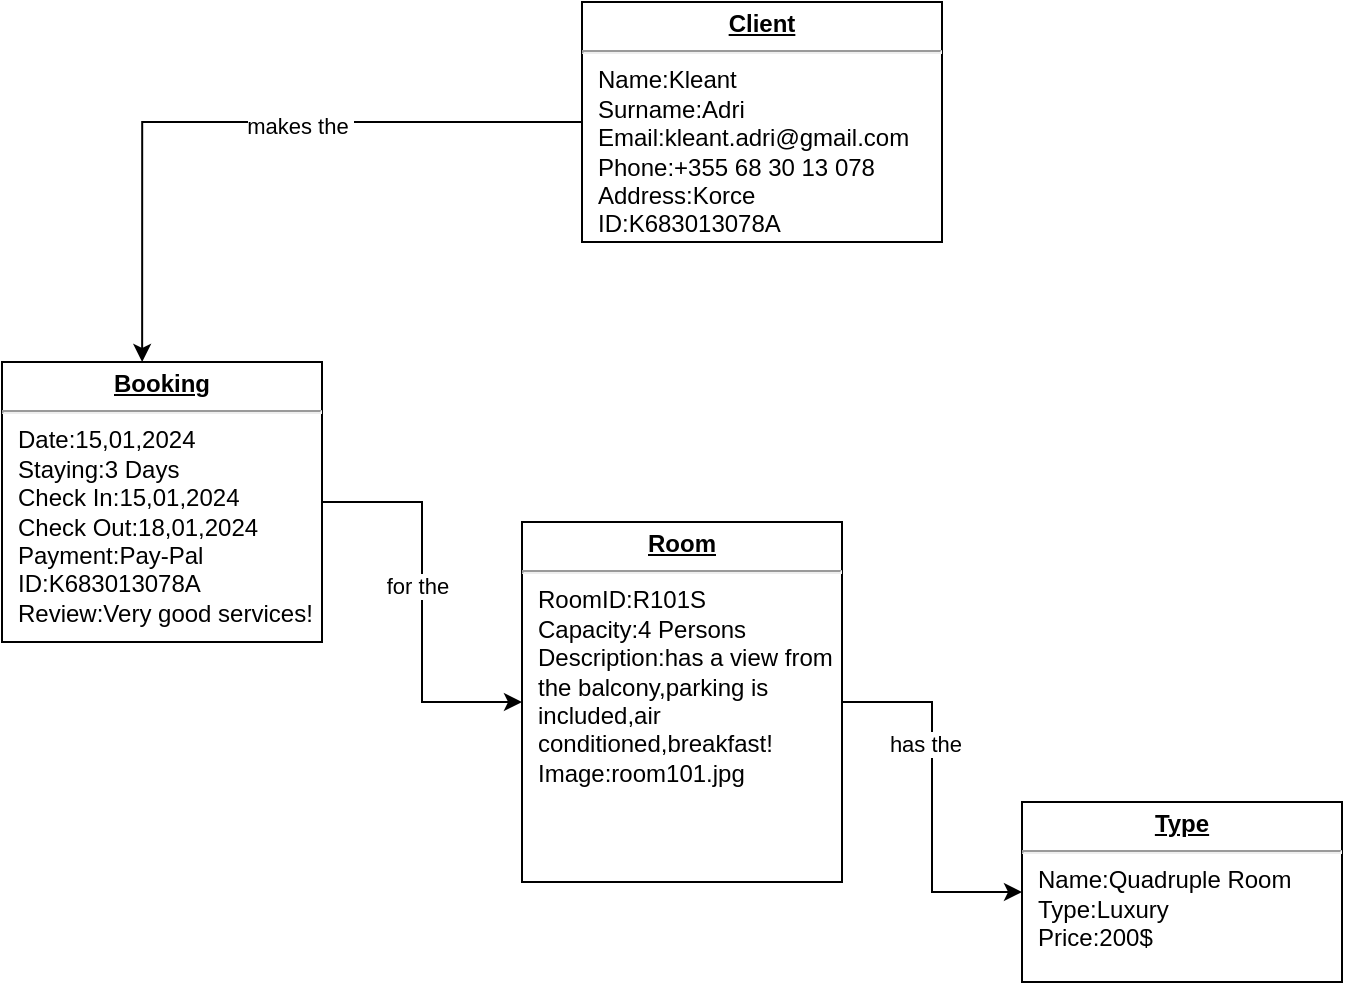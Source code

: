 <mxfile version="22.1.18" type="device">
  <diagram name="Page-1" id="5Mgk06HkU9ibWDkuRHIR">
    <mxGraphModel dx="1002" dy="577" grid="1" gridSize="10" guides="1" tooltips="1" connect="1" arrows="1" fold="1" page="1" pageScale="1" pageWidth="850" pageHeight="1100" math="0" shadow="0">
      <root>
        <mxCell id="0" />
        <mxCell id="1" parent="0" />
        <mxCell id="OYtzQfj80TmtmEDWyE_h-1" value="&lt;p style=&quot;margin:0px;margin-top:4px;text-align:center;text-decoration:underline;&quot;&gt;&lt;b&gt;Client&lt;/b&gt;&lt;/p&gt;&lt;hr&gt;&lt;p style=&quot;margin:0px;margin-left:8px;&quot;&gt;Name:Kleant&lt;/p&gt;&lt;p style=&quot;margin:0px;margin-left:8px;&quot;&gt;Surname:Adri&lt;/p&gt;&lt;p style=&quot;margin:0px;margin-left:8px;&quot;&gt;Email:kleant.adri@gmail.com&lt;/p&gt;&lt;p style=&quot;margin:0px;margin-left:8px;&quot;&gt;Phone:+355 68 30 13 078&lt;/p&gt;&lt;p style=&quot;margin:0px;margin-left:8px;&quot;&gt;Address:Korce&lt;/p&gt;&lt;p style=&quot;margin:0px;margin-left:8px;&quot;&gt;ID:K683013078A&lt;/p&gt;" style="verticalAlign=top;align=left;overflow=fill;fontSize=12;fontFamily=Helvetica;html=1;whiteSpace=wrap;" vertex="1" parent="1">
          <mxGeometry x="360" y="30" width="180" height="120" as="geometry" />
        </mxCell>
        <mxCell id="OYtzQfj80TmtmEDWyE_h-7" style="edgeStyle=orthogonalEdgeStyle;rounded=0;orthogonalLoop=1;jettySize=auto;html=1;exitX=1;exitY=0.5;exitDx=0;exitDy=0;entryX=0;entryY=0.5;entryDx=0;entryDy=0;" edge="1" parent="1" source="OYtzQfj80TmtmEDWyE_h-2" target="OYtzQfj80TmtmEDWyE_h-6">
          <mxGeometry relative="1" as="geometry" />
        </mxCell>
        <mxCell id="OYtzQfj80TmtmEDWyE_h-8" value="for the&amp;nbsp;" style="edgeLabel;html=1;align=center;verticalAlign=middle;resizable=0;points=[];" vertex="1" connectable="0" parent="OYtzQfj80TmtmEDWyE_h-7">
          <mxGeometry x="-0.087" y="-1" relative="1" as="geometry">
            <mxPoint as="offset" />
          </mxGeometry>
        </mxCell>
        <mxCell id="OYtzQfj80TmtmEDWyE_h-2" value="&lt;p style=&quot;margin:0px;margin-top:4px;text-align:center;text-decoration:underline;&quot;&gt;&lt;b&gt;Booking&lt;/b&gt;&lt;/p&gt;&lt;hr&gt;&lt;p style=&quot;margin:0px;margin-left:8px;&quot;&gt;Date:15,01,2024&lt;/p&gt;&lt;p style=&quot;margin:0px;margin-left:8px;&quot;&gt;Staying:3 Days&lt;/p&gt;&lt;p style=&quot;margin:0px;margin-left:8px;&quot;&gt;Check In:15,01,2024&lt;/p&gt;&lt;p style=&quot;margin:0px;margin-left:8px;&quot;&gt;Check Out:18,01,2024&lt;/p&gt;&lt;p style=&quot;margin:0px;margin-left:8px;&quot;&gt;Payment:Pay-Pal&lt;/p&gt;&lt;p style=&quot;margin:0px;margin-left:8px;&quot;&gt;ID:K683013078A&lt;/p&gt;&lt;p style=&quot;margin:0px;margin-left:8px;&quot;&gt;Review:Very good services!&lt;/p&gt;&lt;p style=&quot;margin:0px;margin-left:8px;&quot;&gt;&lt;br&gt;&lt;/p&gt;" style="verticalAlign=top;align=left;overflow=fill;fontSize=12;fontFamily=Helvetica;html=1;whiteSpace=wrap;" vertex="1" parent="1">
          <mxGeometry x="70" y="210" width="160" height="140" as="geometry" />
        </mxCell>
        <mxCell id="OYtzQfj80TmtmEDWyE_h-3" style="edgeStyle=orthogonalEdgeStyle;rounded=0;orthogonalLoop=1;jettySize=auto;html=1;exitX=0;exitY=0.5;exitDx=0;exitDy=0;entryX=0.438;entryY=0;entryDx=0;entryDy=0;entryPerimeter=0;" edge="1" parent="1" source="OYtzQfj80TmtmEDWyE_h-1" target="OYtzQfj80TmtmEDWyE_h-2">
          <mxGeometry relative="1" as="geometry" />
        </mxCell>
        <mxCell id="OYtzQfj80TmtmEDWyE_h-10" value="makes the&amp;nbsp;" style="edgeLabel;html=1;align=center;verticalAlign=middle;resizable=0;points=[];" vertex="1" connectable="0" parent="OYtzQfj80TmtmEDWyE_h-3">
          <mxGeometry x="-0.169" y="2" relative="1" as="geometry">
            <mxPoint as="offset" />
          </mxGeometry>
        </mxCell>
        <mxCell id="OYtzQfj80TmtmEDWyE_h-12" style="edgeStyle=orthogonalEdgeStyle;rounded=0;orthogonalLoop=1;jettySize=auto;html=1;exitX=1;exitY=0.5;exitDx=0;exitDy=0;entryX=0;entryY=0.5;entryDx=0;entryDy=0;" edge="1" parent="1" source="OYtzQfj80TmtmEDWyE_h-6" target="OYtzQfj80TmtmEDWyE_h-11">
          <mxGeometry relative="1" as="geometry" />
        </mxCell>
        <mxCell id="OYtzQfj80TmtmEDWyE_h-13" value="has the&amp;nbsp;" style="edgeLabel;html=1;align=center;verticalAlign=middle;resizable=0;points=[];" vertex="1" connectable="0" parent="OYtzQfj80TmtmEDWyE_h-12">
          <mxGeometry x="-0.289" y="-2" relative="1" as="geometry">
            <mxPoint as="offset" />
          </mxGeometry>
        </mxCell>
        <mxCell id="OYtzQfj80TmtmEDWyE_h-6" value="&lt;p style=&quot;margin:0px;margin-top:4px;text-align:center;text-decoration:underline;&quot;&gt;&lt;b&gt;Room&lt;/b&gt;&lt;/p&gt;&lt;hr&gt;&lt;p style=&quot;margin:0px;margin-left:8px;&quot;&gt;RoomID:R101S&lt;/p&gt;&lt;p style=&quot;margin:0px;margin-left:8px;&quot;&gt;Capacity:4 Persons&lt;/p&gt;&lt;p style=&quot;margin:0px;margin-left:8px;&quot;&gt;Description:has a view from the balcony,parking is included,air conditioned,breakfast!&lt;/p&gt;&lt;p style=&quot;margin:0px;margin-left:8px;&quot;&gt;Image:room101.jpg&lt;/p&gt;" style="verticalAlign=top;align=left;overflow=fill;fontSize=12;fontFamily=Helvetica;html=1;whiteSpace=wrap;" vertex="1" parent="1">
          <mxGeometry x="330" y="290" width="160" height="180" as="geometry" />
        </mxCell>
        <mxCell id="OYtzQfj80TmtmEDWyE_h-11" value="&lt;p style=&quot;margin:0px;margin-top:4px;text-align:center;text-decoration:underline;&quot;&gt;&lt;b&gt;Type&lt;/b&gt;&lt;/p&gt;&lt;hr&gt;&lt;p style=&quot;margin:0px;margin-left:8px;&quot;&gt;Name:Quadruple Room&lt;/p&gt;&lt;p style=&quot;margin:0px;margin-left:8px;&quot;&gt;Type:Luxury&lt;/p&gt;&lt;p style=&quot;margin:0px;margin-left:8px;&quot;&gt;Price:200$&lt;/p&gt;" style="verticalAlign=top;align=left;overflow=fill;fontSize=12;fontFamily=Helvetica;html=1;whiteSpace=wrap;" vertex="1" parent="1">
          <mxGeometry x="580" y="430" width="160" height="90" as="geometry" />
        </mxCell>
      </root>
    </mxGraphModel>
  </diagram>
</mxfile>
